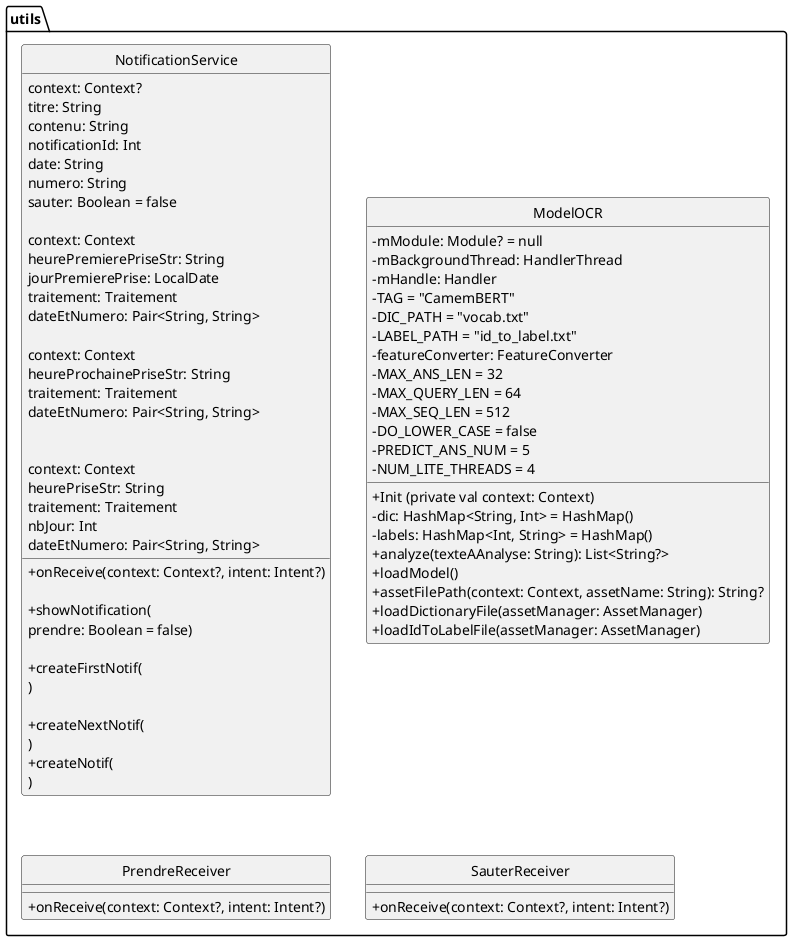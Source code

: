  @startuml

hide circle
skinparam monochrome true
skinparam classAttributeIconSize 0
skinparam backgroundcolor white
'skinparam groupInheritance 2
 
 package utils {
        class NotificationService {

            + onReceive(context: Context?, intent: Intent?)

            + showNotification(
                context: Context?
                titre: String
                contenu: String
                notificationId: Int
                date: String
                numero: String
                sauter: Boolean = false
                prendre: Boolean = false)

            + createFirstNotif(
                context: Context
                heurePremierePriseStr: String
                jourPremierePrise: LocalDate
                traitement: Traitement
                dateEtNumero: Pair<String, String>
            )

            + createNextNotif(
                context: Context
                heureProchainePriseStr: String
                traitement: Traitement
                dateEtNumero: Pair<String, String>
            )


            + createNotif(
                context: Context
                heurePriseStr: String
                traitement: Traitement
                nbJour: Int
                dateEtNumero: Pair<String, String>
            )
        }

        class ModelOCR {
            + Init (private val context: Context)
            - mModule: Module? = null
            - mBackgroundThread: HandlerThread
            - mHandle: Handler
            - TAG = "CamemBERT"
            - DIC_PATH = "vocab.txt"
            - LABEL_PATH = "id_to_label.txt"
            - dic: HashMap<String, Int> = HashMap()
            - labels: HashMap<Int, String> = HashMap()
            - featureConverter: FeatureConverter
            - MAX_ANS_LEN = 32
            - MAX_QUERY_LEN = 64
            - MAX_SEQ_LEN = 512
            - DO_LOWER_CASE = false
            - PREDICT_ANS_NUM = 5
            - NUM_LITE_THREADS = 4
            + analyze(texteAAnalyse: String): List<String?>
            + loadModel()
            + assetFilePath(context: Context, assetName: String): String?
            + loadDictionaryFile(assetManager: AssetManager)
            + loadIdToLabelFile(assetManager: AssetManager)
        }
        
        class PrendreReceiver {
            + onReceive(context: Context?, intent: Intent?)
        }

        class SauterReceiver{
            + onReceive(context: Context?, intent: Intent?)
        }

    }
    
   @enduml
